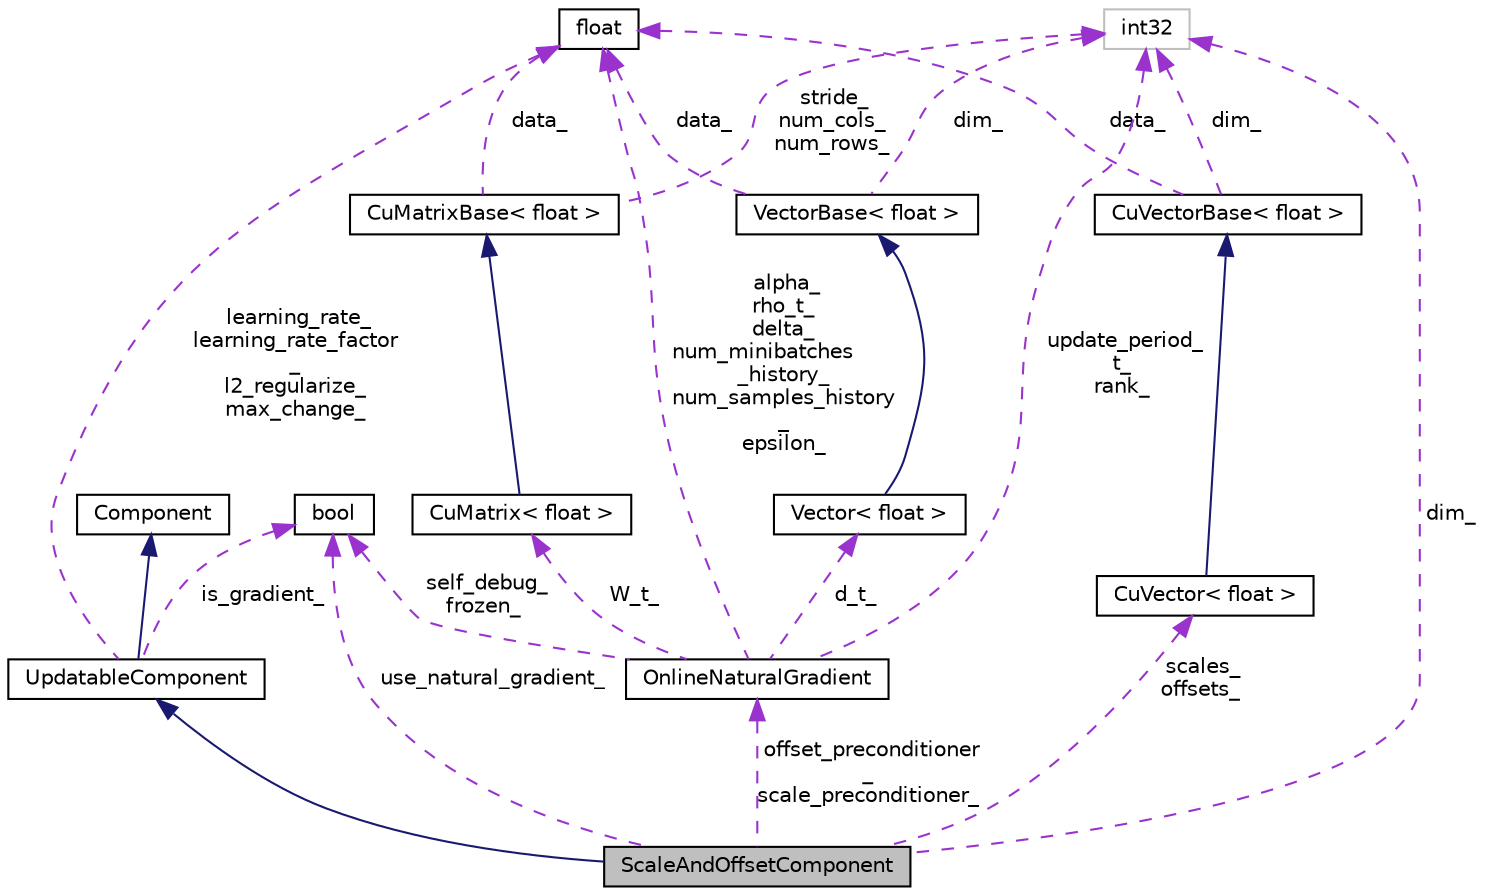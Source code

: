 digraph "ScaleAndOffsetComponent"
{
  edge [fontname="Helvetica",fontsize="10",labelfontname="Helvetica",labelfontsize="10"];
  node [fontname="Helvetica",fontsize="10",shape=record];
  Node3 [label="ScaleAndOffsetComponent",height=0.2,width=0.4,color="black", fillcolor="grey75", style="filled", fontcolor="black"];
  Node4 -> Node3 [dir="back",color="midnightblue",fontsize="10",style="solid",fontname="Helvetica"];
  Node4 [label="UpdatableComponent",height=0.2,width=0.4,color="black", fillcolor="white", style="filled",URL="$classkaldi_1_1nnet3_1_1UpdatableComponent.html",tooltip="Class UpdatableComponent is a Component which has trainable parameters; it extends the interface of C..."];
  Node5 -> Node4 [dir="back",color="midnightblue",fontsize="10",style="solid",fontname="Helvetica"];
  Node5 [label="Component",height=0.2,width=0.4,color="black", fillcolor="white", style="filled",URL="$classkaldi_1_1nnet3_1_1Component.html",tooltip="Abstract base-class for neural-net components. "];
  Node6 -> Node4 [dir="back",color="darkorchid3",fontsize="10",style="dashed",label=" learning_rate_\nlearning_rate_factor\l_\nl2_regularize_\nmax_change_" ,fontname="Helvetica"];
  Node6 [label="float",height=0.2,width=0.4,color="black", fillcolor="white", style="filled",URL="$classfloat.html"];
  Node7 -> Node4 [dir="back",color="darkorchid3",fontsize="10",style="dashed",label=" is_gradient_" ,fontname="Helvetica"];
  Node7 [label="bool",height=0.2,width=0.4,color="black", fillcolor="white", style="filled",URL="$classbool.html"];
  Node8 -> Node3 [dir="back",color="darkorchid3",fontsize="10",style="dashed",label=" offset_preconditioner\l_\nscale_preconditioner_" ,fontname="Helvetica"];
  Node8 [label="OnlineNaturalGradient",height=0.2,width=0.4,color="black", fillcolor="white", style="filled",URL="$classkaldi_1_1nnet3_1_1OnlineNaturalGradient.html",tooltip="Keywords for search: natural gradient, naturalgradient, NG-SGD. "];
  Node6 -> Node8 [dir="back",color="darkorchid3",fontsize="10",style="dashed",label=" alpha_\nrho_t_\ndelta_\nnum_minibatches\l_history_\nnum_samples_history\l_\nepsilon_" ,fontname="Helvetica"];
  Node9 -> Node8 [dir="back",color="darkorchid3",fontsize="10",style="dashed",label=" W_t_" ,fontname="Helvetica"];
  Node9 [label="CuMatrix\< float \>",height=0.2,width=0.4,color="black", fillcolor="white", style="filled",URL="$classkaldi_1_1CuMatrix.html"];
  Node10 -> Node9 [dir="back",color="midnightblue",fontsize="10",style="solid",fontname="Helvetica"];
  Node10 [label="CuMatrixBase\< float \>",height=0.2,width=0.4,color="black", fillcolor="white", style="filled",URL="$classkaldi_1_1CuMatrixBase.html"];
  Node6 -> Node10 [dir="back",color="darkorchid3",fontsize="10",style="dashed",label=" data_" ,fontname="Helvetica"];
  Node11 -> Node10 [dir="back",color="darkorchid3",fontsize="10",style="dashed",label=" stride_\nnum_cols_\nnum_rows_" ,fontname="Helvetica"];
  Node11 [label="int32",height=0.2,width=0.4,color="grey75", fillcolor="white", style="filled"];
  Node7 -> Node8 [dir="back",color="darkorchid3",fontsize="10",style="dashed",label=" self_debug_\nfrozen_" ,fontname="Helvetica"];
  Node12 -> Node8 [dir="back",color="darkorchid3",fontsize="10",style="dashed",label=" d_t_" ,fontname="Helvetica"];
  Node12 [label="Vector\< float \>",height=0.2,width=0.4,color="black", fillcolor="white", style="filled",URL="$classkaldi_1_1Vector.html"];
  Node13 -> Node12 [dir="back",color="midnightblue",fontsize="10",style="solid",fontname="Helvetica"];
  Node13 [label="VectorBase\< float \>",height=0.2,width=0.4,color="black", fillcolor="white", style="filled",URL="$classkaldi_1_1VectorBase.html"];
  Node6 -> Node13 [dir="back",color="darkorchid3",fontsize="10",style="dashed",label=" data_" ,fontname="Helvetica"];
  Node11 -> Node13 [dir="back",color="darkorchid3",fontsize="10",style="dashed",label=" dim_" ,fontname="Helvetica"];
  Node11 -> Node8 [dir="back",color="darkorchid3",fontsize="10",style="dashed",label=" update_period_\nt_\nrank_" ,fontname="Helvetica"];
  Node7 -> Node3 [dir="back",color="darkorchid3",fontsize="10",style="dashed",label=" use_natural_gradient_" ,fontname="Helvetica"];
  Node14 -> Node3 [dir="back",color="darkorchid3",fontsize="10",style="dashed",label=" scales_\noffsets_" ,fontname="Helvetica"];
  Node14 [label="CuVector\< float \>",height=0.2,width=0.4,color="black", fillcolor="white", style="filled",URL="$classkaldi_1_1CuVector.html"];
  Node15 -> Node14 [dir="back",color="midnightblue",fontsize="10",style="solid",fontname="Helvetica"];
  Node15 [label="CuVectorBase\< float \>",height=0.2,width=0.4,color="black", fillcolor="white", style="filled",URL="$classkaldi_1_1CuVectorBase.html"];
  Node6 -> Node15 [dir="back",color="darkorchid3",fontsize="10",style="dashed",label=" data_" ,fontname="Helvetica"];
  Node11 -> Node15 [dir="back",color="darkorchid3",fontsize="10",style="dashed",label=" dim_" ,fontname="Helvetica"];
  Node11 -> Node3 [dir="back",color="darkorchid3",fontsize="10",style="dashed",label=" dim_" ,fontname="Helvetica"];
}
